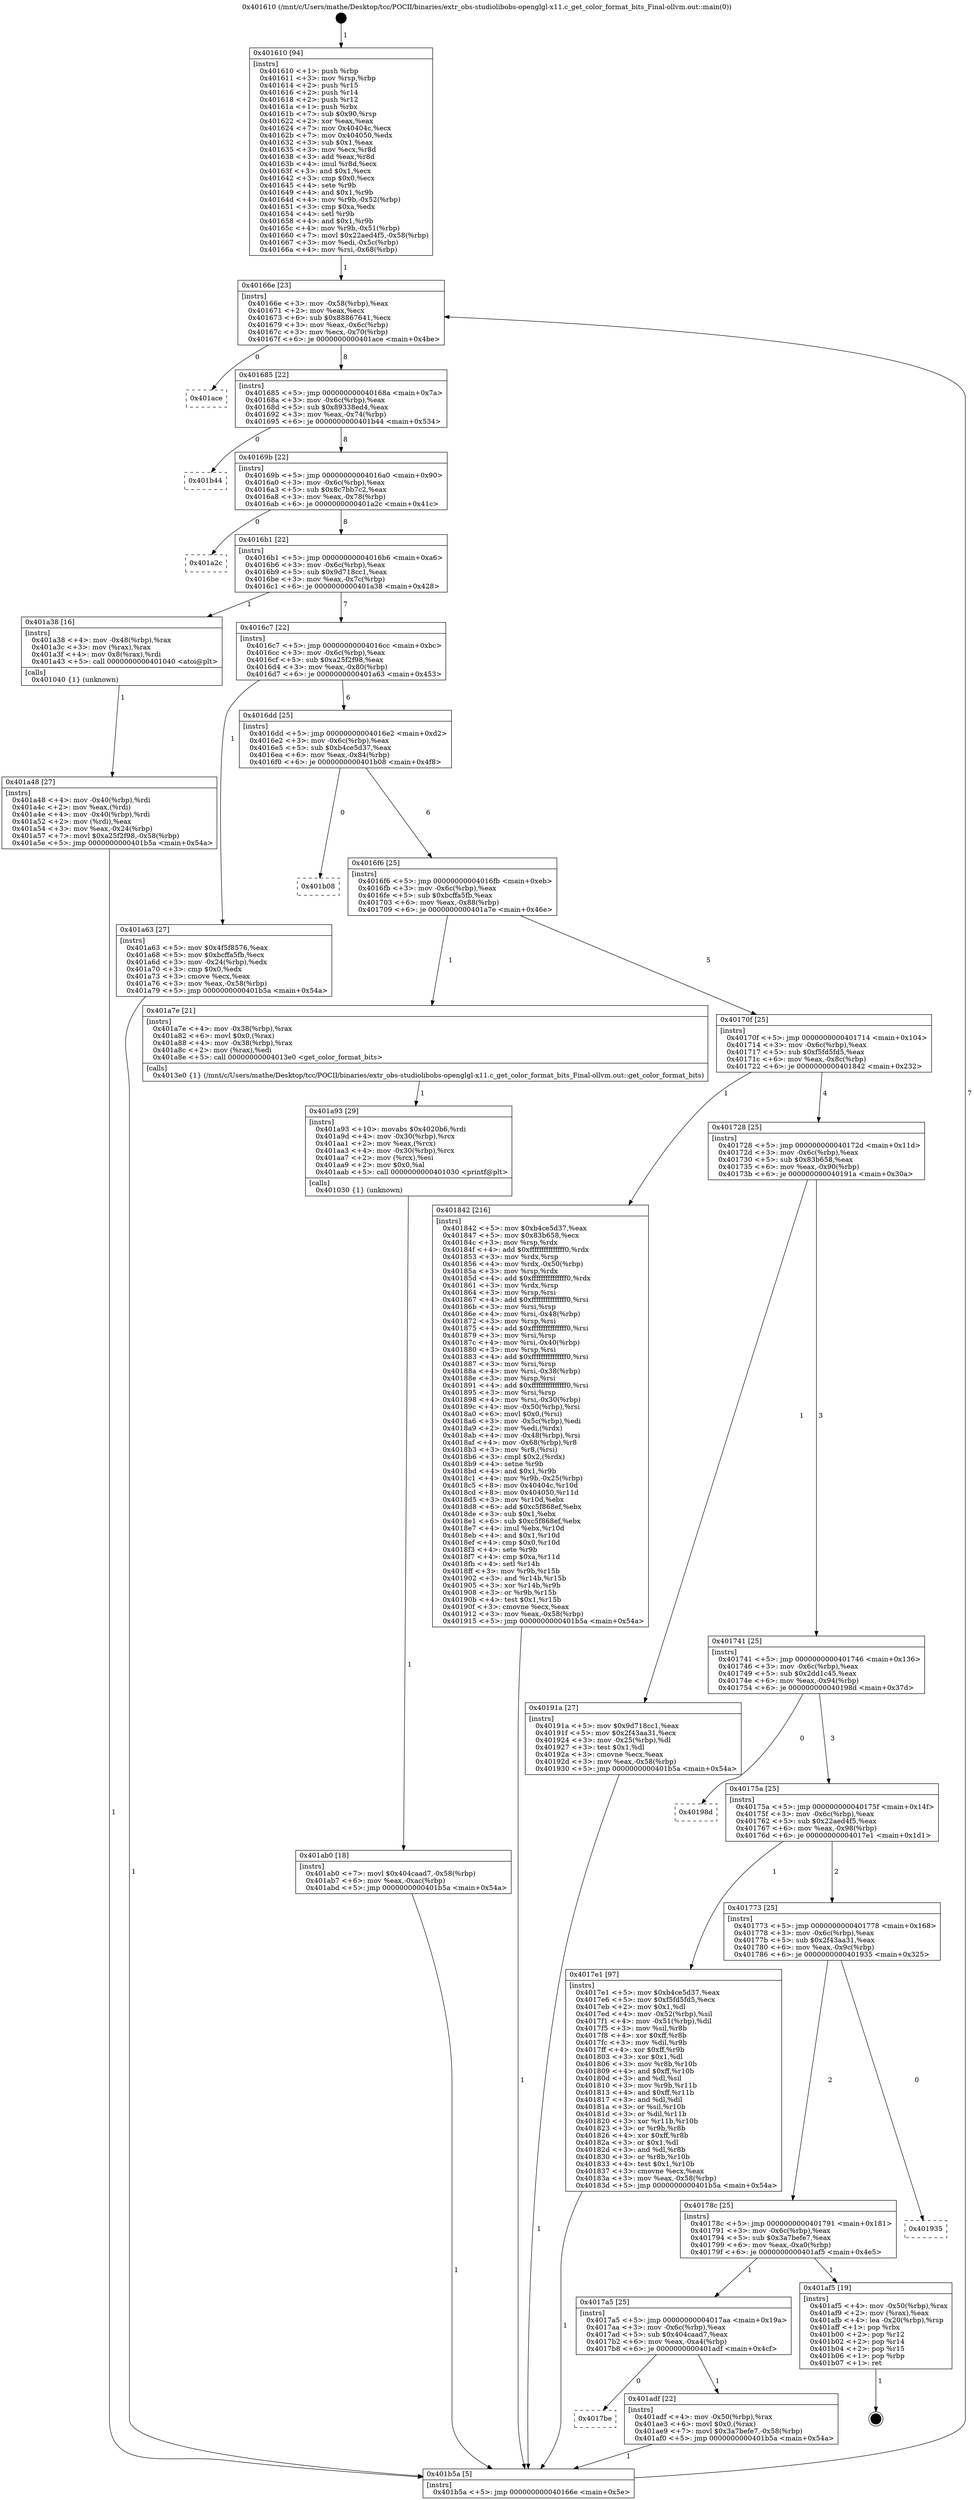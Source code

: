 digraph "0x401610" {
  label = "0x401610 (/mnt/c/Users/mathe/Desktop/tcc/POCII/binaries/extr_obs-studiolibobs-openglgl-x11.c_get_color_format_bits_Final-ollvm.out::main(0))"
  labelloc = "t"
  node[shape=record]

  Entry [label="",width=0.3,height=0.3,shape=circle,fillcolor=black,style=filled]
  "0x40166e" [label="{
     0x40166e [23]\l
     | [instrs]\l
     &nbsp;&nbsp;0x40166e \<+3\>: mov -0x58(%rbp),%eax\l
     &nbsp;&nbsp;0x401671 \<+2\>: mov %eax,%ecx\l
     &nbsp;&nbsp;0x401673 \<+6\>: sub $0x88867641,%ecx\l
     &nbsp;&nbsp;0x401679 \<+3\>: mov %eax,-0x6c(%rbp)\l
     &nbsp;&nbsp;0x40167c \<+3\>: mov %ecx,-0x70(%rbp)\l
     &nbsp;&nbsp;0x40167f \<+6\>: je 0000000000401ace \<main+0x4be\>\l
  }"]
  "0x401ace" [label="{
     0x401ace\l
  }", style=dashed]
  "0x401685" [label="{
     0x401685 [22]\l
     | [instrs]\l
     &nbsp;&nbsp;0x401685 \<+5\>: jmp 000000000040168a \<main+0x7a\>\l
     &nbsp;&nbsp;0x40168a \<+3\>: mov -0x6c(%rbp),%eax\l
     &nbsp;&nbsp;0x40168d \<+5\>: sub $0x89338ed4,%eax\l
     &nbsp;&nbsp;0x401692 \<+3\>: mov %eax,-0x74(%rbp)\l
     &nbsp;&nbsp;0x401695 \<+6\>: je 0000000000401b44 \<main+0x534\>\l
  }"]
  Exit [label="",width=0.3,height=0.3,shape=circle,fillcolor=black,style=filled,peripheries=2]
  "0x401b44" [label="{
     0x401b44\l
  }", style=dashed]
  "0x40169b" [label="{
     0x40169b [22]\l
     | [instrs]\l
     &nbsp;&nbsp;0x40169b \<+5\>: jmp 00000000004016a0 \<main+0x90\>\l
     &nbsp;&nbsp;0x4016a0 \<+3\>: mov -0x6c(%rbp),%eax\l
     &nbsp;&nbsp;0x4016a3 \<+5\>: sub $0x8c7bb7c2,%eax\l
     &nbsp;&nbsp;0x4016a8 \<+3\>: mov %eax,-0x78(%rbp)\l
     &nbsp;&nbsp;0x4016ab \<+6\>: je 0000000000401a2c \<main+0x41c\>\l
  }"]
  "0x4017be" [label="{
     0x4017be\l
  }", style=dashed]
  "0x401a2c" [label="{
     0x401a2c\l
  }", style=dashed]
  "0x4016b1" [label="{
     0x4016b1 [22]\l
     | [instrs]\l
     &nbsp;&nbsp;0x4016b1 \<+5\>: jmp 00000000004016b6 \<main+0xa6\>\l
     &nbsp;&nbsp;0x4016b6 \<+3\>: mov -0x6c(%rbp),%eax\l
     &nbsp;&nbsp;0x4016b9 \<+5\>: sub $0x9d718cc1,%eax\l
     &nbsp;&nbsp;0x4016be \<+3\>: mov %eax,-0x7c(%rbp)\l
     &nbsp;&nbsp;0x4016c1 \<+6\>: je 0000000000401a38 \<main+0x428\>\l
  }"]
  "0x401adf" [label="{
     0x401adf [22]\l
     | [instrs]\l
     &nbsp;&nbsp;0x401adf \<+4\>: mov -0x50(%rbp),%rax\l
     &nbsp;&nbsp;0x401ae3 \<+6\>: movl $0x0,(%rax)\l
     &nbsp;&nbsp;0x401ae9 \<+7\>: movl $0x3a7befe7,-0x58(%rbp)\l
     &nbsp;&nbsp;0x401af0 \<+5\>: jmp 0000000000401b5a \<main+0x54a\>\l
  }"]
  "0x401a38" [label="{
     0x401a38 [16]\l
     | [instrs]\l
     &nbsp;&nbsp;0x401a38 \<+4\>: mov -0x48(%rbp),%rax\l
     &nbsp;&nbsp;0x401a3c \<+3\>: mov (%rax),%rax\l
     &nbsp;&nbsp;0x401a3f \<+4\>: mov 0x8(%rax),%rdi\l
     &nbsp;&nbsp;0x401a43 \<+5\>: call 0000000000401040 \<atoi@plt\>\l
     | [calls]\l
     &nbsp;&nbsp;0x401040 \{1\} (unknown)\l
  }"]
  "0x4016c7" [label="{
     0x4016c7 [22]\l
     | [instrs]\l
     &nbsp;&nbsp;0x4016c7 \<+5\>: jmp 00000000004016cc \<main+0xbc\>\l
     &nbsp;&nbsp;0x4016cc \<+3\>: mov -0x6c(%rbp),%eax\l
     &nbsp;&nbsp;0x4016cf \<+5\>: sub $0xa25f2f98,%eax\l
     &nbsp;&nbsp;0x4016d4 \<+3\>: mov %eax,-0x80(%rbp)\l
     &nbsp;&nbsp;0x4016d7 \<+6\>: je 0000000000401a63 \<main+0x453\>\l
  }"]
  "0x4017a5" [label="{
     0x4017a5 [25]\l
     | [instrs]\l
     &nbsp;&nbsp;0x4017a5 \<+5\>: jmp 00000000004017aa \<main+0x19a\>\l
     &nbsp;&nbsp;0x4017aa \<+3\>: mov -0x6c(%rbp),%eax\l
     &nbsp;&nbsp;0x4017ad \<+5\>: sub $0x404caad7,%eax\l
     &nbsp;&nbsp;0x4017b2 \<+6\>: mov %eax,-0xa4(%rbp)\l
     &nbsp;&nbsp;0x4017b8 \<+6\>: je 0000000000401adf \<main+0x4cf\>\l
  }"]
  "0x401a63" [label="{
     0x401a63 [27]\l
     | [instrs]\l
     &nbsp;&nbsp;0x401a63 \<+5\>: mov $0x4f5f8576,%eax\l
     &nbsp;&nbsp;0x401a68 \<+5\>: mov $0xbcffa5fb,%ecx\l
     &nbsp;&nbsp;0x401a6d \<+3\>: mov -0x24(%rbp),%edx\l
     &nbsp;&nbsp;0x401a70 \<+3\>: cmp $0x0,%edx\l
     &nbsp;&nbsp;0x401a73 \<+3\>: cmove %ecx,%eax\l
     &nbsp;&nbsp;0x401a76 \<+3\>: mov %eax,-0x58(%rbp)\l
     &nbsp;&nbsp;0x401a79 \<+5\>: jmp 0000000000401b5a \<main+0x54a\>\l
  }"]
  "0x4016dd" [label="{
     0x4016dd [25]\l
     | [instrs]\l
     &nbsp;&nbsp;0x4016dd \<+5\>: jmp 00000000004016e2 \<main+0xd2\>\l
     &nbsp;&nbsp;0x4016e2 \<+3\>: mov -0x6c(%rbp),%eax\l
     &nbsp;&nbsp;0x4016e5 \<+5\>: sub $0xb4ce5d37,%eax\l
     &nbsp;&nbsp;0x4016ea \<+6\>: mov %eax,-0x84(%rbp)\l
     &nbsp;&nbsp;0x4016f0 \<+6\>: je 0000000000401b08 \<main+0x4f8\>\l
  }"]
  "0x401af5" [label="{
     0x401af5 [19]\l
     | [instrs]\l
     &nbsp;&nbsp;0x401af5 \<+4\>: mov -0x50(%rbp),%rax\l
     &nbsp;&nbsp;0x401af9 \<+2\>: mov (%rax),%eax\l
     &nbsp;&nbsp;0x401afb \<+4\>: lea -0x20(%rbp),%rsp\l
     &nbsp;&nbsp;0x401aff \<+1\>: pop %rbx\l
     &nbsp;&nbsp;0x401b00 \<+2\>: pop %r12\l
     &nbsp;&nbsp;0x401b02 \<+2\>: pop %r14\l
     &nbsp;&nbsp;0x401b04 \<+2\>: pop %r15\l
     &nbsp;&nbsp;0x401b06 \<+1\>: pop %rbp\l
     &nbsp;&nbsp;0x401b07 \<+1\>: ret\l
  }"]
  "0x401b08" [label="{
     0x401b08\l
  }", style=dashed]
  "0x4016f6" [label="{
     0x4016f6 [25]\l
     | [instrs]\l
     &nbsp;&nbsp;0x4016f6 \<+5\>: jmp 00000000004016fb \<main+0xeb\>\l
     &nbsp;&nbsp;0x4016fb \<+3\>: mov -0x6c(%rbp),%eax\l
     &nbsp;&nbsp;0x4016fe \<+5\>: sub $0xbcffa5fb,%eax\l
     &nbsp;&nbsp;0x401703 \<+6\>: mov %eax,-0x88(%rbp)\l
     &nbsp;&nbsp;0x401709 \<+6\>: je 0000000000401a7e \<main+0x46e\>\l
  }"]
  "0x40178c" [label="{
     0x40178c [25]\l
     | [instrs]\l
     &nbsp;&nbsp;0x40178c \<+5\>: jmp 0000000000401791 \<main+0x181\>\l
     &nbsp;&nbsp;0x401791 \<+3\>: mov -0x6c(%rbp),%eax\l
     &nbsp;&nbsp;0x401794 \<+5\>: sub $0x3a7befe7,%eax\l
     &nbsp;&nbsp;0x401799 \<+6\>: mov %eax,-0xa0(%rbp)\l
     &nbsp;&nbsp;0x40179f \<+6\>: je 0000000000401af5 \<main+0x4e5\>\l
  }"]
  "0x401a7e" [label="{
     0x401a7e [21]\l
     | [instrs]\l
     &nbsp;&nbsp;0x401a7e \<+4\>: mov -0x38(%rbp),%rax\l
     &nbsp;&nbsp;0x401a82 \<+6\>: movl $0x0,(%rax)\l
     &nbsp;&nbsp;0x401a88 \<+4\>: mov -0x38(%rbp),%rax\l
     &nbsp;&nbsp;0x401a8c \<+2\>: mov (%rax),%edi\l
     &nbsp;&nbsp;0x401a8e \<+5\>: call 00000000004013e0 \<get_color_format_bits\>\l
     | [calls]\l
     &nbsp;&nbsp;0x4013e0 \{1\} (/mnt/c/Users/mathe/Desktop/tcc/POCII/binaries/extr_obs-studiolibobs-openglgl-x11.c_get_color_format_bits_Final-ollvm.out::get_color_format_bits)\l
  }"]
  "0x40170f" [label="{
     0x40170f [25]\l
     | [instrs]\l
     &nbsp;&nbsp;0x40170f \<+5\>: jmp 0000000000401714 \<main+0x104\>\l
     &nbsp;&nbsp;0x401714 \<+3\>: mov -0x6c(%rbp),%eax\l
     &nbsp;&nbsp;0x401717 \<+5\>: sub $0xf5fd5fd5,%eax\l
     &nbsp;&nbsp;0x40171c \<+6\>: mov %eax,-0x8c(%rbp)\l
     &nbsp;&nbsp;0x401722 \<+6\>: je 0000000000401842 \<main+0x232\>\l
  }"]
  "0x401935" [label="{
     0x401935\l
  }", style=dashed]
  "0x401842" [label="{
     0x401842 [216]\l
     | [instrs]\l
     &nbsp;&nbsp;0x401842 \<+5\>: mov $0xb4ce5d37,%eax\l
     &nbsp;&nbsp;0x401847 \<+5\>: mov $0x83b658,%ecx\l
     &nbsp;&nbsp;0x40184c \<+3\>: mov %rsp,%rdx\l
     &nbsp;&nbsp;0x40184f \<+4\>: add $0xfffffffffffffff0,%rdx\l
     &nbsp;&nbsp;0x401853 \<+3\>: mov %rdx,%rsp\l
     &nbsp;&nbsp;0x401856 \<+4\>: mov %rdx,-0x50(%rbp)\l
     &nbsp;&nbsp;0x40185a \<+3\>: mov %rsp,%rdx\l
     &nbsp;&nbsp;0x40185d \<+4\>: add $0xfffffffffffffff0,%rdx\l
     &nbsp;&nbsp;0x401861 \<+3\>: mov %rdx,%rsp\l
     &nbsp;&nbsp;0x401864 \<+3\>: mov %rsp,%rsi\l
     &nbsp;&nbsp;0x401867 \<+4\>: add $0xfffffffffffffff0,%rsi\l
     &nbsp;&nbsp;0x40186b \<+3\>: mov %rsi,%rsp\l
     &nbsp;&nbsp;0x40186e \<+4\>: mov %rsi,-0x48(%rbp)\l
     &nbsp;&nbsp;0x401872 \<+3\>: mov %rsp,%rsi\l
     &nbsp;&nbsp;0x401875 \<+4\>: add $0xfffffffffffffff0,%rsi\l
     &nbsp;&nbsp;0x401879 \<+3\>: mov %rsi,%rsp\l
     &nbsp;&nbsp;0x40187c \<+4\>: mov %rsi,-0x40(%rbp)\l
     &nbsp;&nbsp;0x401880 \<+3\>: mov %rsp,%rsi\l
     &nbsp;&nbsp;0x401883 \<+4\>: add $0xfffffffffffffff0,%rsi\l
     &nbsp;&nbsp;0x401887 \<+3\>: mov %rsi,%rsp\l
     &nbsp;&nbsp;0x40188a \<+4\>: mov %rsi,-0x38(%rbp)\l
     &nbsp;&nbsp;0x40188e \<+3\>: mov %rsp,%rsi\l
     &nbsp;&nbsp;0x401891 \<+4\>: add $0xfffffffffffffff0,%rsi\l
     &nbsp;&nbsp;0x401895 \<+3\>: mov %rsi,%rsp\l
     &nbsp;&nbsp;0x401898 \<+4\>: mov %rsi,-0x30(%rbp)\l
     &nbsp;&nbsp;0x40189c \<+4\>: mov -0x50(%rbp),%rsi\l
     &nbsp;&nbsp;0x4018a0 \<+6\>: movl $0x0,(%rsi)\l
     &nbsp;&nbsp;0x4018a6 \<+3\>: mov -0x5c(%rbp),%edi\l
     &nbsp;&nbsp;0x4018a9 \<+2\>: mov %edi,(%rdx)\l
     &nbsp;&nbsp;0x4018ab \<+4\>: mov -0x48(%rbp),%rsi\l
     &nbsp;&nbsp;0x4018af \<+4\>: mov -0x68(%rbp),%r8\l
     &nbsp;&nbsp;0x4018b3 \<+3\>: mov %r8,(%rsi)\l
     &nbsp;&nbsp;0x4018b6 \<+3\>: cmpl $0x2,(%rdx)\l
     &nbsp;&nbsp;0x4018b9 \<+4\>: setne %r9b\l
     &nbsp;&nbsp;0x4018bd \<+4\>: and $0x1,%r9b\l
     &nbsp;&nbsp;0x4018c1 \<+4\>: mov %r9b,-0x25(%rbp)\l
     &nbsp;&nbsp;0x4018c5 \<+8\>: mov 0x40404c,%r10d\l
     &nbsp;&nbsp;0x4018cd \<+8\>: mov 0x404050,%r11d\l
     &nbsp;&nbsp;0x4018d5 \<+3\>: mov %r10d,%ebx\l
     &nbsp;&nbsp;0x4018d8 \<+6\>: add $0xc5f868ef,%ebx\l
     &nbsp;&nbsp;0x4018de \<+3\>: sub $0x1,%ebx\l
     &nbsp;&nbsp;0x4018e1 \<+6\>: sub $0xc5f868ef,%ebx\l
     &nbsp;&nbsp;0x4018e7 \<+4\>: imul %ebx,%r10d\l
     &nbsp;&nbsp;0x4018eb \<+4\>: and $0x1,%r10d\l
     &nbsp;&nbsp;0x4018ef \<+4\>: cmp $0x0,%r10d\l
     &nbsp;&nbsp;0x4018f3 \<+4\>: sete %r9b\l
     &nbsp;&nbsp;0x4018f7 \<+4\>: cmp $0xa,%r11d\l
     &nbsp;&nbsp;0x4018fb \<+4\>: setl %r14b\l
     &nbsp;&nbsp;0x4018ff \<+3\>: mov %r9b,%r15b\l
     &nbsp;&nbsp;0x401902 \<+3\>: and %r14b,%r15b\l
     &nbsp;&nbsp;0x401905 \<+3\>: xor %r14b,%r9b\l
     &nbsp;&nbsp;0x401908 \<+3\>: or %r9b,%r15b\l
     &nbsp;&nbsp;0x40190b \<+4\>: test $0x1,%r15b\l
     &nbsp;&nbsp;0x40190f \<+3\>: cmovne %ecx,%eax\l
     &nbsp;&nbsp;0x401912 \<+3\>: mov %eax,-0x58(%rbp)\l
     &nbsp;&nbsp;0x401915 \<+5\>: jmp 0000000000401b5a \<main+0x54a\>\l
  }"]
  "0x401728" [label="{
     0x401728 [25]\l
     | [instrs]\l
     &nbsp;&nbsp;0x401728 \<+5\>: jmp 000000000040172d \<main+0x11d\>\l
     &nbsp;&nbsp;0x40172d \<+3\>: mov -0x6c(%rbp),%eax\l
     &nbsp;&nbsp;0x401730 \<+5\>: sub $0x83b658,%eax\l
     &nbsp;&nbsp;0x401735 \<+6\>: mov %eax,-0x90(%rbp)\l
     &nbsp;&nbsp;0x40173b \<+6\>: je 000000000040191a \<main+0x30a\>\l
  }"]
  "0x401ab0" [label="{
     0x401ab0 [18]\l
     | [instrs]\l
     &nbsp;&nbsp;0x401ab0 \<+7\>: movl $0x404caad7,-0x58(%rbp)\l
     &nbsp;&nbsp;0x401ab7 \<+6\>: mov %eax,-0xac(%rbp)\l
     &nbsp;&nbsp;0x401abd \<+5\>: jmp 0000000000401b5a \<main+0x54a\>\l
  }"]
  "0x40191a" [label="{
     0x40191a [27]\l
     | [instrs]\l
     &nbsp;&nbsp;0x40191a \<+5\>: mov $0x9d718cc1,%eax\l
     &nbsp;&nbsp;0x40191f \<+5\>: mov $0x2f43aa31,%ecx\l
     &nbsp;&nbsp;0x401924 \<+3\>: mov -0x25(%rbp),%dl\l
     &nbsp;&nbsp;0x401927 \<+3\>: test $0x1,%dl\l
     &nbsp;&nbsp;0x40192a \<+3\>: cmovne %ecx,%eax\l
     &nbsp;&nbsp;0x40192d \<+3\>: mov %eax,-0x58(%rbp)\l
     &nbsp;&nbsp;0x401930 \<+5\>: jmp 0000000000401b5a \<main+0x54a\>\l
  }"]
  "0x401741" [label="{
     0x401741 [25]\l
     | [instrs]\l
     &nbsp;&nbsp;0x401741 \<+5\>: jmp 0000000000401746 \<main+0x136\>\l
     &nbsp;&nbsp;0x401746 \<+3\>: mov -0x6c(%rbp),%eax\l
     &nbsp;&nbsp;0x401749 \<+5\>: sub $0x2dd1c45,%eax\l
     &nbsp;&nbsp;0x40174e \<+6\>: mov %eax,-0x94(%rbp)\l
     &nbsp;&nbsp;0x401754 \<+6\>: je 000000000040198d \<main+0x37d\>\l
  }"]
  "0x401a93" [label="{
     0x401a93 [29]\l
     | [instrs]\l
     &nbsp;&nbsp;0x401a93 \<+10\>: movabs $0x4020b6,%rdi\l
     &nbsp;&nbsp;0x401a9d \<+4\>: mov -0x30(%rbp),%rcx\l
     &nbsp;&nbsp;0x401aa1 \<+2\>: mov %eax,(%rcx)\l
     &nbsp;&nbsp;0x401aa3 \<+4\>: mov -0x30(%rbp),%rcx\l
     &nbsp;&nbsp;0x401aa7 \<+2\>: mov (%rcx),%esi\l
     &nbsp;&nbsp;0x401aa9 \<+2\>: mov $0x0,%al\l
     &nbsp;&nbsp;0x401aab \<+5\>: call 0000000000401030 \<printf@plt\>\l
     | [calls]\l
     &nbsp;&nbsp;0x401030 \{1\} (unknown)\l
  }"]
  "0x40198d" [label="{
     0x40198d\l
  }", style=dashed]
  "0x40175a" [label="{
     0x40175a [25]\l
     | [instrs]\l
     &nbsp;&nbsp;0x40175a \<+5\>: jmp 000000000040175f \<main+0x14f\>\l
     &nbsp;&nbsp;0x40175f \<+3\>: mov -0x6c(%rbp),%eax\l
     &nbsp;&nbsp;0x401762 \<+5\>: sub $0x22aed4f5,%eax\l
     &nbsp;&nbsp;0x401767 \<+6\>: mov %eax,-0x98(%rbp)\l
     &nbsp;&nbsp;0x40176d \<+6\>: je 00000000004017e1 \<main+0x1d1\>\l
  }"]
  "0x401a48" [label="{
     0x401a48 [27]\l
     | [instrs]\l
     &nbsp;&nbsp;0x401a48 \<+4\>: mov -0x40(%rbp),%rdi\l
     &nbsp;&nbsp;0x401a4c \<+2\>: mov %eax,(%rdi)\l
     &nbsp;&nbsp;0x401a4e \<+4\>: mov -0x40(%rbp),%rdi\l
     &nbsp;&nbsp;0x401a52 \<+2\>: mov (%rdi),%eax\l
     &nbsp;&nbsp;0x401a54 \<+3\>: mov %eax,-0x24(%rbp)\l
     &nbsp;&nbsp;0x401a57 \<+7\>: movl $0xa25f2f98,-0x58(%rbp)\l
     &nbsp;&nbsp;0x401a5e \<+5\>: jmp 0000000000401b5a \<main+0x54a\>\l
  }"]
  "0x4017e1" [label="{
     0x4017e1 [97]\l
     | [instrs]\l
     &nbsp;&nbsp;0x4017e1 \<+5\>: mov $0xb4ce5d37,%eax\l
     &nbsp;&nbsp;0x4017e6 \<+5\>: mov $0xf5fd5fd5,%ecx\l
     &nbsp;&nbsp;0x4017eb \<+2\>: mov $0x1,%dl\l
     &nbsp;&nbsp;0x4017ed \<+4\>: mov -0x52(%rbp),%sil\l
     &nbsp;&nbsp;0x4017f1 \<+4\>: mov -0x51(%rbp),%dil\l
     &nbsp;&nbsp;0x4017f5 \<+3\>: mov %sil,%r8b\l
     &nbsp;&nbsp;0x4017f8 \<+4\>: xor $0xff,%r8b\l
     &nbsp;&nbsp;0x4017fc \<+3\>: mov %dil,%r9b\l
     &nbsp;&nbsp;0x4017ff \<+4\>: xor $0xff,%r9b\l
     &nbsp;&nbsp;0x401803 \<+3\>: xor $0x1,%dl\l
     &nbsp;&nbsp;0x401806 \<+3\>: mov %r8b,%r10b\l
     &nbsp;&nbsp;0x401809 \<+4\>: and $0xff,%r10b\l
     &nbsp;&nbsp;0x40180d \<+3\>: and %dl,%sil\l
     &nbsp;&nbsp;0x401810 \<+3\>: mov %r9b,%r11b\l
     &nbsp;&nbsp;0x401813 \<+4\>: and $0xff,%r11b\l
     &nbsp;&nbsp;0x401817 \<+3\>: and %dl,%dil\l
     &nbsp;&nbsp;0x40181a \<+3\>: or %sil,%r10b\l
     &nbsp;&nbsp;0x40181d \<+3\>: or %dil,%r11b\l
     &nbsp;&nbsp;0x401820 \<+3\>: xor %r11b,%r10b\l
     &nbsp;&nbsp;0x401823 \<+3\>: or %r9b,%r8b\l
     &nbsp;&nbsp;0x401826 \<+4\>: xor $0xff,%r8b\l
     &nbsp;&nbsp;0x40182a \<+3\>: or $0x1,%dl\l
     &nbsp;&nbsp;0x40182d \<+3\>: and %dl,%r8b\l
     &nbsp;&nbsp;0x401830 \<+3\>: or %r8b,%r10b\l
     &nbsp;&nbsp;0x401833 \<+4\>: test $0x1,%r10b\l
     &nbsp;&nbsp;0x401837 \<+3\>: cmovne %ecx,%eax\l
     &nbsp;&nbsp;0x40183a \<+3\>: mov %eax,-0x58(%rbp)\l
     &nbsp;&nbsp;0x40183d \<+5\>: jmp 0000000000401b5a \<main+0x54a\>\l
  }"]
  "0x401773" [label="{
     0x401773 [25]\l
     | [instrs]\l
     &nbsp;&nbsp;0x401773 \<+5\>: jmp 0000000000401778 \<main+0x168\>\l
     &nbsp;&nbsp;0x401778 \<+3\>: mov -0x6c(%rbp),%eax\l
     &nbsp;&nbsp;0x40177b \<+5\>: sub $0x2f43aa31,%eax\l
     &nbsp;&nbsp;0x401780 \<+6\>: mov %eax,-0x9c(%rbp)\l
     &nbsp;&nbsp;0x401786 \<+6\>: je 0000000000401935 \<main+0x325\>\l
  }"]
  "0x401b5a" [label="{
     0x401b5a [5]\l
     | [instrs]\l
     &nbsp;&nbsp;0x401b5a \<+5\>: jmp 000000000040166e \<main+0x5e\>\l
  }"]
  "0x401610" [label="{
     0x401610 [94]\l
     | [instrs]\l
     &nbsp;&nbsp;0x401610 \<+1\>: push %rbp\l
     &nbsp;&nbsp;0x401611 \<+3\>: mov %rsp,%rbp\l
     &nbsp;&nbsp;0x401614 \<+2\>: push %r15\l
     &nbsp;&nbsp;0x401616 \<+2\>: push %r14\l
     &nbsp;&nbsp;0x401618 \<+2\>: push %r12\l
     &nbsp;&nbsp;0x40161a \<+1\>: push %rbx\l
     &nbsp;&nbsp;0x40161b \<+7\>: sub $0x90,%rsp\l
     &nbsp;&nbsp;0x401622 \<+2\>: xor %eax,%eax\l
     &nbsp;&nbsp;0x401624 \<+7\>: mov 0x40404c,%ecx\l
     &nbsp;&nbsp;0x40162b \<+7\>: mov 0x404050,%edx\l
     &nbsp;&nbsp;0x401632 \<+3\>: sub $0x1,%eax\l
     &nbsp;&nbsp;0x401635 \<+3\>: mov %ecx,%r8d\l
     &nbsp;&nbsp;0x401638 \<+3\>: add %eax,%r8d\l
     &nbsp;&nbsp;0x40163b \<+4\>: imul %r8d,%ecx\l
     &nbsp;&nbsp;0x40163f \<+3\>: and $0x1,%ecx\l
     &nbsp;&nbsp;0x401642 \<+3\>: cmp $0x0,%ecx\l
     &nbsp;&nbsp;0x401645 \<+4\>: sete %r9b\l
     &nbsp;&nbsp;0x401649 \<+4\>: and $0x1,%r9b\l
     &nbsp;&nbsp;0x40164d \<+4\>: mov %r9b,-0x52(%rbp)\l
     &nbsp;&nbsp;0x401651 \<+3\>: cmp $0xa,%edx\l
     &nbsp;&nbsp;0x401654 \<+4\>: setl %r9b\l
     &nbsp;&nbsp;0x401658 \<+4\>: and $0x1,%r9b\l
     &nbsp;&nbsp;0x40165c \<+4\>: mov %r9b,-0x51(%rbp)\l
     &nbsp;&nbsp;0x401660 \<+7\>: movl $0x22aed4f5,-0x58(%rbp)\l
     &nbsp;&nbsp;0x401667 \<+3\>: mov %edi,-0x5c(%rbp)\l
     &nbsp;&nbsp;0x40166a \<+4\>: mov %rsi,-0x68(%rbp)\l
  }"]
  Entry -> "0x401610" [label=" 1"]
  "0x40166e" -> "0x401ace" [label=" 0"]
  "0x40166e" -> "0x401685" [label=" 8"]
  "0x401af5" -> Exit [label=" 1"]
  "0x401685" -> "0x401b44" [label=" 0"]
  "0x401685" -> "0x40169b" [label=" 8"]
  "0x401adf" -> "0x401b5a" [label=" 1"]
  "0x40169b" -> "0x401a2c" [label=" 0"]
  "0x40169b" -> "0x4016b1" [label=" 8"]
  "0x4017a5" -> "0x4017be" [label=" 0"]
  "0x4016b1" -> "0x401a38" [label=" 1"]
  "0x4016b1" -> "0x4016c7" [label=" 7"]
  "0x4017a5" -> "0x401adf" [label=" 1"]
  "0x4016c7" -> "0x401a63" [label=" 1"]
  "0x4016c7" -> "0x4016dd" [label=" 6"]
  "0x40178c" -> "0x4017a5" [label=" 1"]
  "0x4016dd" -> "0x401b08" [label=" 0"]
  "0x4016dd" -> "0x4016f6" [label=" 6"]
  "0x40178c" -> "0x401af5" [label=" 1"]
  "0x4016f6" -> "0x401a7e" [label=" 1"]
  "0x4016f6" -> "0x40170f" [label=" 5"]
  "0x401773" -> "0x40178c" [label=" 2"]
  "0x40170f" -> "0x401842" [label=" 1"]
  "0x40170f" -> "0x401728" [label=" 4"]
  "0x401773" -> "0x401935" [label=" 0"]
  "0x401728" -> "0x40191a" [label=" 1"]
  "0x401728" -> "0x401741" [label=" 3"]
  "0x401ab0" -> "0x401b5a" [label=" 1"]
  "0x401741" -> "0x40198d" [label=" 0"]
  "0x401741" -> "0x40175a" [label=" 3"]
  "0x401a93" -> "0x401ab0" [label=" 1"]
  "0x40175a" -> "0x4017e1" [label=" 1"]
  "0x40175a" -> "0x401773" [label=" 2"]
  "0x4017e1" -> "0x401b5a" [label=" 1"]
  "0x401610" -> "0x40166e" [label=" 1"]
  "0x401b5a" -> "0x40166e" [label=" 7"]
  "0x401842" -> "0x401b5a" [label=" 1"]
  "0x40191a" -> "0x401b5a" [label=" 1"]
  "0x401a38" -> "0x401a48" [label=" 1"]
  "0x401a48" -> "0x401b5a" [label=" 1"]
  "0x401a63" -> "0x401b5a" [label=" 1"]
  "0x401a7e" -> "0x401a93" [label=" 1"]
}
